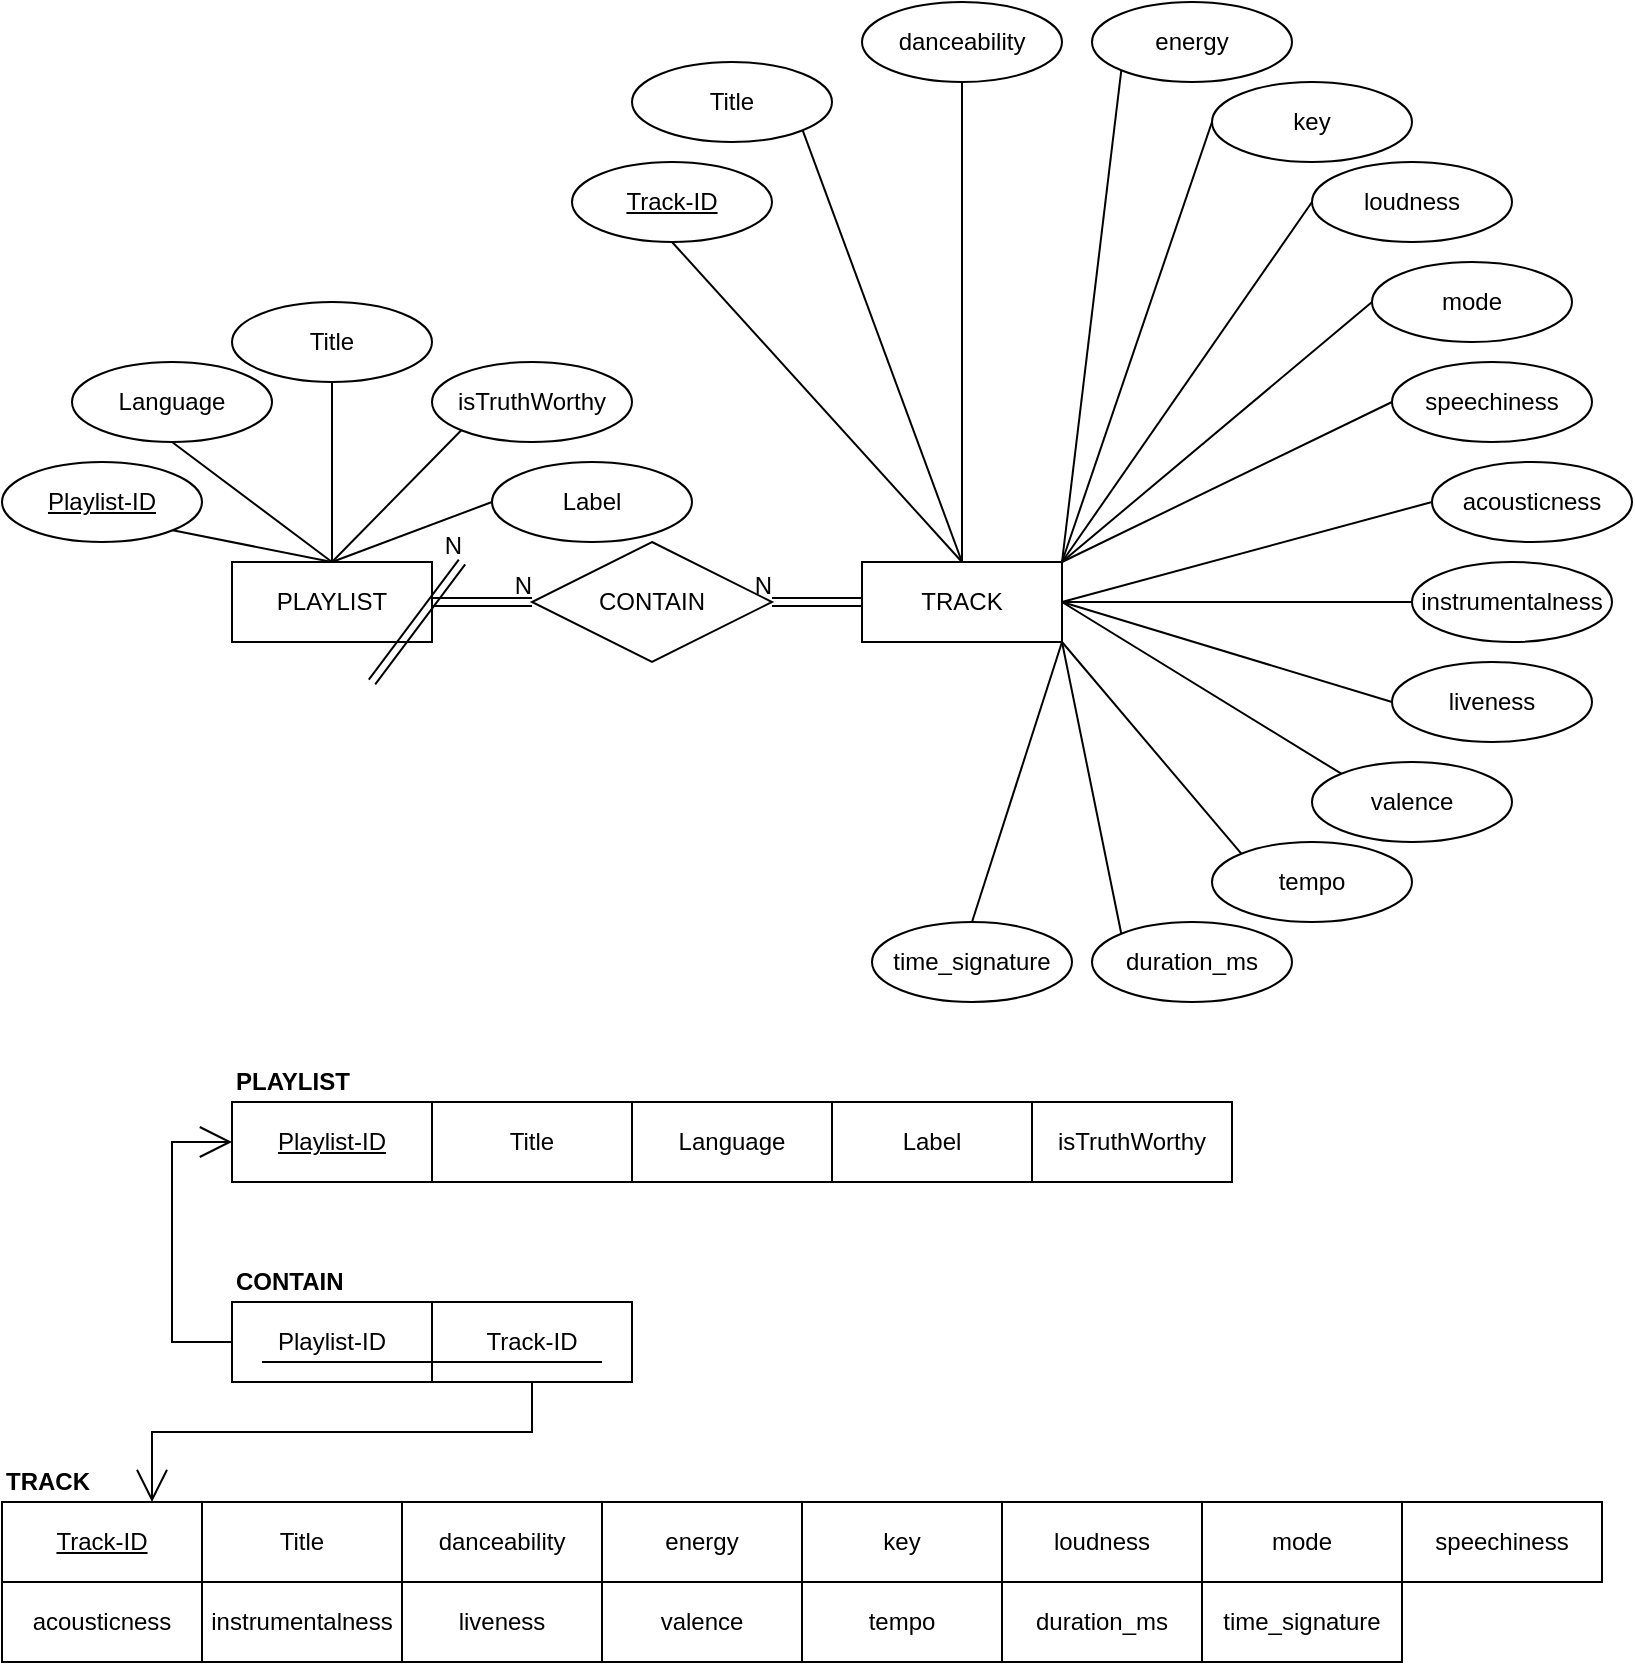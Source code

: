 <mxfile version="15.3.4" type="github" pages="2">
  <diagram id="R2lEEEUBdFMjLlhIrx00" name="TrainData">
    <mxGraphModel dx="2881" dy="1123" grid="1" gridSize="10" guides="1" tooltips="1" connect="1" arrows="1" fold="1" page="1" pageScale="1" pageWidth="850" pageHeight="1100" math="0" shadow="0" extFonts="Permanent Marker^https://fonts.googleapis.com/css?family=Permanent+Marker">
      <root>
        <mxCell id="0" />
        <mxCell id="1" parent="0" />
        <mxCell id="O8R1GnMpbd19PZaHdF5z-1" value="TRACK" style="whiteSpace=wrap;html=1;align=center;hachureGap=4;pointerEvents=0;" parent="1" vertex="1">
          <mxGeometry x="-395" y="320" width="100" height="40" as="geometry" />
        </mxCell>
        <mxCell id="O8R1GnMpbd19PZaHdF5z-2" value="Track-ID" style="ellipse;whiteSpace=wrap;html=1;align=center;fontStyle=4;hachureGap=4;pointerEvents=0;" parent="1" vertex="1">
          <mxGeometry x="-540" y="120" width="100" height="40" as="geometry" />
        </mxCell>
        <mxCell id="O8R1GnMpbd19PZaHdF5z-3" value="Title" style="ellipse;whiteSpace=wrap;html=1;align=center;hachureGap=4;pointerEvents=0;" parent="1" vertex="1">
          <mxGeometry x="-510" y="70" width="100" height="40" as="geometry" />
        </mxCell>
        <mxCell id="O8R1GnMpbd19PZaHdF5z-6" value="danceability" style="ellipse;whiteSpace=wrap;html=1;align=center;hachureGap=4;pointerEvents=0;" parent="1" vertex="1">
          <mxGeometry x="-395" y="40" width="100" height="40" as="geometry" />
        </mxCell>
        <mxCell id="O8R1GnMpbd19PZaHdF5z-7" value="energy" style="ellipse;whiteSpace=wrap;html=1;align=center;hachureGap=4;pointerEvents=0;" parent="1" vertex="1">
          <mxGeometry x="-280" y="40" width="100" height="40" as="geometry" />
        </mxCell>
        <mxCell id="O8R1GnMpbd19PZaHdF5z-8" value="key" style="ellipse;whiteSpace=wrap;html=1;align=center;hachureGap=4;pointerEvents=0;" parent="1" vertex="1">
          <mxGeometry x="-220" y="80" width="100" height="40" as="geometry" />
        </mxCell>
        <mxCell id="O8R1GnMpbd19PZaHdF5z-9" value="loudness" style="ellipse;whiteSpace=wrap;html=1;align=center;hachureGap=4;pointerEvents=0;" parent="1" vertex="1">
          <mxGeometry x="-170" y="120" width="100" height="40" as="geometry" />
        </mxCell>
        <mxCell id="O8R1GnMpbd19PZaHdF5z-10" value="mode" style="ellipse;whiteSpace=wrap;html=1;align=center;hachureGap=4;pointerEvents=0;" parent="1" vertex="1">
          <mxGeometry x="-140" y="170" width="100" height="40" as="geometry" />
        </mxCell>
        <mxCell id="O8R1GnMpbd19PZaHdF5z-11" value="speechiness" style="ellipse;whiteSpace=wrap;html=1;align=center;hachureGap=4;pointerEvents=0;" parent="1" vertex="1">
          <mxGeometry x="-130" y="220" width="100" height="40" as="geometry" />
        </mxCell>
        <mxCell id="O8R1GnMpbd19PZaHdF5z-12" value="acousticness" style="ellipse;whiteSpace=wrap;html=1;align=center;hachureGap=4;pointerEvents=0;" parent="1" vertex="1">
          <mxGeometry x="-110" y="270" width="100" height="40" as="geometry" />
        </mxCell>
        <mxCell id="O8R1GnMpbd19PZaHdF5z-13" value="instrumentalness" style="ellipse;whiteSpace=wrap;html=1;align=center;hachureGap=4;pointerEvents=0;" parent="1" vertex="1">
          <mxGeometry x="-120" y="320" width="100" height="40" as="geometry" />
        </mxCell>
        <mxCell id="O8R1GnMpbd19PZaHdF5z-14" value="liveness" style="ellipse;whiteSpace=wrap;html=1;align=center;hachureGap=4;pointerEvents=0;" parent="1" vertex="1">
          <mxGeometry x="-130" y="370" width="100" height="40" as="geometry" />
        </mxCell>
        <mxCell id="O8R1GnMpbd19PZaHdF5z-15" value="valence" style="ellipse;whiteSpace=wrap;html=1;align=center;hachureGap=4;pointerEvents=0;" parent="1" vertex="1">
          <mxGeometry x="-170" y="420" width="100" height="40" as="geometry" />
        </mxCell>
        <mxCell id="O8R1GnMpbd19PZaHdF5z-16" value="tempo" style="ellipse;whiteSpace=wrap;html=1;align=center;hachureGap=4;pointerEvents=0;" parent="1" vertex="1">
          <mxGeometry x="-220" y="460" width="100" height="40" as="geometry" />
        </mxCell>
        <mxCell id="O8R1GnMpbd19PZaHdF5z-17" value="duration_ms" style="ellipse;whiteSpace=wrap;html=1;align=center;hachureGap=4;pointerEvents=0;" parent="1" vertex="1">
          <mxGeometry x="-280" y="500" width="100" height="40" as="geometry" />
        </mxCell>
        <mxCell id="O8R1GnMpbd19PZaHdF5z-18" value="time_signature" style="ellipse;whiteSpace=wrap;html=1;align=center;hachureGap=4;pointerEvents=0;" parent="1" vertex="1">
          <mxGeometry x="-390" y="500" width="100" height="40" as="geometry" />
        </mxCell>
        <mxCell id="O8R1GnMpbd19PZaHdF5z-19" value="PLAYLIST" style="whiteSpace=wrap;html=1;align=center;hachureGap=4;pointerEvents=0;" parent="1" vertex="1">
          <mxGeometry x="-710" y="320" width="100" height="40" as="geometry" />
        </mxCell>
        <mxCell id="O8R1GnMpbd19PZaHdF5z-20" value="Playlist-ID" style="ellipse;whiteSpace=wrap;html=1;align=center;fontStyle=4;hachureGap=4;pointerEvents=0;" parent="1" vertex="1">
          <mxGeometry x="-825" y="270" width="100" height="40" as="geometry" />
        </mxCell>
        <mxCell id="O8R1GnMpbd19PZaHdF5z-21" value="CONTAIN" style="shape=rhombus;perimeter=rhombusPerimeter;whiteSpace=wrap;html=1;align=center;hachureGap=4;pointerEvents=0;" parent="1" vertex="1">
          <mxGeometry x="-560" y="310" width="120" height="60" as="geometry" />
        </mxCell>
        <mxCell id="O8R1GnMpbd19PZaHdF5z-22" value="" style="shape=link;html=1;rounded=0;endArrow=open;startSize=14;endSize=14;sourcePerimeterSpacing=8;targetPerimeterSpacing=8;exitX=1;exitY=0.5;exitDx=0;exitDy=0;entryX=0;entryY=0.5;entryDx=0;entryDy=0;" parent="1" source="O8R1GnMpbd19PZaHdF5z-19" target="O8R1GnMpbd19PZaHdF5z-21" edge="1">
          <mxGeometry relative="1" as="geometry">
            <mxPoint x="-605" y="380" as="sourcePoint" />
            <mxPoint x="-445" y="380" as="targetPoint" />
          </mxGeometry>
        </mxCell>
        <mxCell id="O8R1GnMpbd19PZaHdF5z-23" value="N" style="resizable=0;html=1;align=right;verticalAlign=bottom;" parent="O8R1GnMpbd19PZaHdF5z-22" connectable="0" vertex="1">
          <mxGeometry x="1" relative="1" as="geometry" />
        </mxCell>
        <mxCell id="O8R1GnMpbd19PZaHdF5z-24" value="" style="shape=link;html=1;rounded=0;endArrow=open;startSize=14;endSize=14;sourcePerimeterSpacing=8;targetPerimeterSpacing=8;exitX=0;exitY=0.5;exitDx=0;exitDy=0;entryX=1;entryY=0.5;entryDx=0;entryDy=0;" parent="1" source="O8R1GnMpbd19PZaHdF5z-1" target="O8R1GnMpbd19PZaHdF5z-21" edge="1">
          <mxGeometry relative="1" as="geometry">
            <mxPoint x="-755" y="320" as="sourcePoint" />
            <mxPoint x="-675" y="320" as="targetPoint" />
          </mxGeometry>
        </mxCell>
        <mxCell id="O8R1GnMpbd19PZaHdF5z-25" value="N" style="resizable=0;html=1;align=right;verticalAlign=bottom;" parent="O8R1GnMpbd19PZaHdF5z-24" connectable="0" vertex="1">
          <mxGeometry x="1" relative="1" as="geometry" />
        </mxCell>
        <mxCell id="O8R1GnMpbd19PZaHdF5z-30" value="" style="shape=link;html=1;rounded=0;endArrow=open;startSize=14;endSize=14;sourcePerimeterSpacing=8;targetPerimeterSpacing=8;exitX=1;exitY=0.5;exitDx=0;exitDy=0;entryX=0;entryY=0.5;entryDx=0;entryDy=0;" parent="1" target="O8R1GnMpbd19PZaHdF5z-29" edge="1">
          <mxGeometry relative="1" as="geometry">
            <mxPoint x="-640" y="380" as="sourcePoint" />
            <mxPoint x="-595" y="320" as="targetPoint" />
          </mxGeometry>
        </mxCell>
        <mxCell id="O8R1GnMpbd19PZaHdF5z-31" value="N" style="resizable=0;html=1;align=right;verticalAlign=bottom;" parent="O8R1GnMpbd19PZaHdF5z-30" connectable="0" vertex="1">
          <mxGeometry x="1" relative="1" as="geometry" />
        </mxCell>
        <mxCell id="2c1TFM7JJi7qjrIvkmbM-1" value="" style="endArrow=none;html=1;rounded=0;startSize=14;endSize=14;sourcePerimeterSpacing=8;targetPerimeterSpacing=8;exitX=0.5;exitY=1;exitDx=0;exitDy=0;entryX=0.5;entryY=0;entryDx=0;entryDy=0;" edge="1" parent="1" source="O8R1GnMpbd19PZaHdF5z-2" target="O8R1GnMpbd19PZaHdF5z-1">
          <mxGeometry relative="1" as="geometry">
            <mxPoint x="-615" y="250" as="sourcePoint" />
            <mxPoint x="-455" y="250" as="targetPoint" />
          </mxGeometry>
        </mxCell>
        <mxCell id="2c1TFM7JJi7qjrIvkmbM-2" value="" style="endArrow=none;html=1;rounded=0;startSize=14;endSize=14;sourcePerimeterSpacing=8;targetPerimeterSpacing=8;exitX=1;exitY=1;exitDx=0;exitDy=0;entryX=0.5;entryY=0;entryDx=0;entryDy=0;" edge="1" parent="1" source="O8R1GnMpbd19PZaHdF5z-3" target="O8R1GnMpbd19PZaHdF5z-1">
          <mxGeometry relative="1" as="geometry">
            <mxPoint x="-505" y="160" as="sourcePoint" />
            <mxPoint x="-425" y="300" as="targetPoint" />
          </mxGeometry>
        </mxCell>
        <mxCell id="2c1TFM7JJi7qjrIvkmbM-4" value="" style="endArrow=none;html=1;rounded=0;startSize=14;endSize=14;sourcePerimeterSpacing=8;targetPerimeterSpacing=8;exitX=0.5;exitY=1;exitDx=0;exitDy=0;entryX=0.5;entryY=0;entryDx=0;entryDy=0;" edge="1" parent="1" source="O8R1GnMpbd19PZaHdF5z-6" target="O8R1GnMpbd19PZaHdF5z-1">
          <mxGeometry relative="1" as="geometry">
            <mxPoint x="-405" y="70" as="sourcePoint" />
            <mxPoint x="-425" y="300" as="targetPoint" />
          </mxGeometry>
        </mxCell>
        <mxCell id="2c1TFM7JJi7qjrIvkmbM-5" value="" style="endArrow=none;html=1;rounded=0;startSize=14;endSize=14;sourcePerimeterSpacing=8;targetPerimeterSpacing=8;exitX=0;exitY=1;exitDx=0;exitDy=0;entryX=1;entryY=0;entryDx=0;entryDy=0;" edge="1" parent="1" source="O8R1GnMpbd19PZaHdF5z-7" target="O8R1GnMpbd19PZaHdF5z-1">
          <mxGeometry relative="1" as="geometry">
            <mxPoint x="-315" y="50" as="sourcePoint" />
            <mxPoint x="-425" y="300" as="targetPoint" />
          </mxGeometry>
        </mxCell>
        <mxCell id="2c1TFM7JJi7qjrIvkmbM-6" value="" style="endArrow=none;html=1;rounded=0;startSize=14;endSize=14;sourcePerimeterSpacing=8;targetPerimeterSpacing=8;exitX=0;exitY=0.5;exitDx=0;exitDy=0;entryX=1;entryY=0;entryDx=0;entryDy=0;" edge="1" parent="1" source="O8R1GnMpbd19PZaHdF5z-8" target="O8R1GnMpbd19PZaHdF5z-1">
          <mxGeometry relative="1" as="geometry">
            <mxPoint x="-280.355" y="74.142" as="sourcePoint" />
            <mxPoint x="-375" y="300" as="targetPoint" />
          </mxGeometry>
        </mxCell>
        <mxCell id="2c1TFM7JJi7qjrIvkmbM-7" value="" style="endArrow=none;html=1;rounded=0;startSize=14;endSize=14;sourcePerimeterSpacing=8;targetPerimeterSpacing=8;exitX=0;exitY=0.5;exitDx=0;exitDy=0;entryX=1;entryY=0;entryDx=0;entryDy=0;" edge="1" parent="1" source="O8R1GnMpbd19PZaHdF5z-9" target="O8R1GnMpbd19PZaHdF5z-1">
          <mxGeometry relative="1" as="geometry">
            <mxPoint x="-235" y="100" as="sourcePoint" />
            <mxPoint x="-375" y="300" as="targetPoint" />
          </mxGeometry>
        </mxCell>
        <mxCell id="2c1TFM7JJi7qjrIvkmbM-8" value="" style="endArrow=none;html=1;rounded=0;startSize=14;endSize=14;sourcePerimeterSpacing=8;targetPerimeterSpacing=8;exitX=0;exitY=0.5;exitDx=0;exitDy=0;entryX=1;entryY=0;entryDx=0;entryDy=0;" edge="1" parent="1" source="O8R1GnMpbd19PZaHdF5z-10" target="O8R1GnMpbd19PZaHdF5z-1">
          <mxGeometry relative="1" as="geometry">
            <mxPoint x="-185" y="140" as="sourcePoint" />
            <mxPoint x="-375" y="300" as="targetPoint" />
          </mxGeometry>
        </mxCell>
        <mxCell id="2c1TFM7JJi7qjrIvkmbM-9" value="" style="endArrow=none;html=1;rounded=0;startSize=14;endSize=14;sourcePerimeterSpacing=8;targetPerimeterSpacing=8;exitX=0;exitY=0.5;exitDx=0;exitDy=0;entryX=1;entryY=0;entryDx=0;entryDy=0;" edge="1" parent="1" source="O8R1GnMpbd19PZaHdF5z-11" target="O8R1GnMpbd19PZaHdF5z-1">
          <mxGeometry relative="1" as="geometry">
            <mxPoint x="-145.0" y="190" as="sourcePoint" />
            <mxPoint x="-375" y="300" as="targetPoint" />
          </mxGeometry>
        </mxCell>
        <mxCell id="2c1TFM7JJi7qjrIvkmbM-10" value="" style="endArrow=none;html=1;rounded=0;startSize=14;endSize=14;sourcePerimeterSpacing=8;targetPerimeterSpacing=8;exitX=0;exitY=0.5;exitDx=0;exitDy=0;entryX=1;entryY=0.5;entryDx=0;entryDy=0;" edge="1" parent="1" source="O8R1GnMpbd19PZaHdF5z-12" target="O8R1GnMpbd19PZaHdF5z-1">
          <mxGeometry relative="1" as="geometry">
            <mxPoint x="-135.0" y="240" as="sourcePoint" />
            <mxPoint x="-375" y="300" as="targetPoint" />
          </mxGeometry>
        </mxCell>
        <mxCell id="2c1TFM7JJi7qjrIvkmbM-11" value="" style="endArrow=none;html=1;rounded=0;startSize=14;endSize=14;sourcePerimeterSpacing=8;targetPerimeterSpacing=8;exitX=0;exitY=0.5;exitDx=0;exitDy=0;entryX=1;entryY=0.5;entryDx=0;entryDy=0;" edge="1" parent="1" source="O8R1GnMpbd19PZaHdF5z-13" target="O8R1GnMpbd19PZaHdF5z-1">
          <mxGeometry relative="1" as="geometry">
            <mxPoint x="-115.0" y="290" as="sourcePoint" />
            <mxPoint x="-375" y="320" as="targetPoint" />
          </mxGeometry>
        </mxCell>
        <mxCell id="2c1TFM7JJi7qjrIvkmbM-12" value="" style="endArrow=none;html=1;rounded=0;startSize=14;endSize=14;sourcePerimeterSpacing=8;targetPerimeterSpacing=8;exitX=0;exitY=0.5;exitDx=0;exitDy=0;entryX=1;entryY=0.5;entryDx=0;entryDy=0;" edge="1" parent="1" source="O8R1GnMpbd19PZaHdF5z-14" target="O8R1GnMpbd19PZaHdF5z-1">
          <mxGeometry relative="1" as="geometry">
            <mxPoint x="-125.0" y="340" as="sourcePoint" />
            <mxPoint x="-375" y="320" as="targetPoint" />
          </mxGeometry>
        </mxCell>
        <mxCell id="2c1TFM7JJi7qjrIvkmbM-13" value="" style="endArrow=none;html=1;rounded=0;startSize=14;endSize=14;sourcePerimeterSpacing=8;targetPerimeterSpacing=8;exitX=0;exitY=0;exitDx=0;exitDy=0;entryX=1;entryY=0.5;entryDx=0;entryDy=0;" edge="1" parent="1" source="O8R1GnMpbd19PZaHdF5z-15" target="O8R1GnMpbd19PZaHdF5z-1">
          <mxGeometry relative="1" as="geometry">
            <mxPoint x="-135.0" y="390" as="sourcePoint" />
            <mxPoint x="-375" y="320" as="targetPoint" />
          </mxGeometry>
        </mxCell>
        <mxCell id="2c1TFM7JJi7qjrIvkmbM-14" value="" style="endArrow=none;html=1;rounded=0;startSize=14;endSize=14;sourcePerimeterSpacing=8;targetPerimeterSpacing=8;exitX=0;exitY=0;exitDx=0;exitDy=0;entryX=1;entryY=1;entryDx=0;entryDy=0;" edge="1" parent="1" source="O8R1GnMpbd19PZaHdF5z-16" target="O8R1GnMpbd19PZaHdF5z-1">
          <mxGeometry relative="1" as="geometry">
            <mxPoint x="-160.355" y="425.858" as="sourcePoint" />
            <mxPoint x="-375" y="320" as="targetPoint" />
          </mxGeometry>
        </mxCell>
        <mxCell id="2c1TFM7JJi7qjrIvkmbM-15" value="" style="endArrow=none;html=1;rounded=0;startSize=14;endSize=14;sourcePerimeterSpacing=8;targetPerimeterSpacing=8;exitX=0;exitY=0;exitDx=0;exitDy=0;entryX=1;entryY=1;entryDx=0;entryDy=0;" edge="1" parent="1" source="O8R1GnMpbd19PZaHdF5z-17" target="O8R1GnMpbd19PZaHdF5z-1">
          <mxGeometry relative="1" as="geometry">
            <mxPoint x="-210.355" y="465.858" as="sourcePoint" />
            <mxPoint x="-375" y="340" as="targetPoint" />
          </mxGeometry>
        </mxCell>
        <mxCell id="2c1TFM7JJi7qjrIvkmbM-16" value="" style="endArrow=none;html=1;rounded=0;startSize=14;endSize=14;sourcePerimeterSpacing=8;targetPerimeterSpacing=8;exitX=0.5;exitY=0;exitDx=0;exitDy=0;entryX=1;entryY=1;entryDx=0;entryDy=0;" edge="1" parent="1" source="O8R1GnMpbd19PZaHdF5z-18" target="O8R1GnMpbd19PZaHdF5z-1">
          <mxGeometry relative="1" as="geometry">
            <mxPoint x="-270.355" y="505.858" as="sourcePoint" />
            <mxPoint x="-375" y="340" as="targetPoint" />
          </mxGeometry>
        </mxCell>
        <mxCell id="2c1TFM7JJi7qjrIvkmbM-18" value="" style="endArrow=none;html=1;rounded=0;startSize=14;endSize=14;sourcePerimeterSpacing=8;targetPerimeterSpacing=8;exitX=0.5;exitY=0;exitDx=0;exitDy=0;entryX=1;entryY=1;entryDx=0;entryDy=0;" edge="1" parent="1" source="O8R1GnMpbd19PZaHdF5z-19" target="O8R1GnMpbd19PZaHdF5z-20">
          <mxGeometry relative="1" as="geometry">
            <mxPoint x="-700" y="540" as="sourcePoint" />
            <mxPoint x="-734.746" y="504.183" as="targetPoint" />
          </mxGeometry>
        </mxCell>
        <mxCell id="2c1TFM7JJi7qjrIvkmbM-19" value="Language" style="ellipse;whiteSpace=wrap;html=1;align=center;hachureGap=4;pointerEvents=0;" vertex="1" parent="1">
          <mxGeometry x="-790" y="220" width="100" height="40" as="geometry" />
        </mxCell>
        <mxCell id="2c1TFM7JJi7qjrIvkmbM-20" value="isTruthWorthy" style="ellipse;whiteSpace=wrap;html=1;align=center;hachureGap=4;pointerEvents=0;" vertex="1" parent="1">
          <mxGeometry x="-610" y="220" width="100" height="40" as="geometry" />
        </mxCell>
        <mxCell id="2c1TFM7JJi7qjrIvkmbM-21" value="" style="endArrow=none;html=1;rounded=0;startSize=14;endSize=14;sourcePerimeterSpacing=8;targetPerimeterSpacing=8;exitX=0.5;exitY=0;exitDx=0;exitDy=0;entryX=0.5;entryY=1;entryDx=0;entryDy=0;" edge="1" parent="1" source="O8R1GnMpbd19PZaHdF5z-19" target="2c1TFM7JJi7qjrIvkmbM-19">
          <mxGeometry relative="1" as="geometry">
            <mxPoint x="-650" y="330" as="sourcePoint" />
            <mxPoint x="-704.645" y="304.142" as="targetPoint" />
          </mxGeometry>
        </mxCell>
        <mxCell id="2c1TFM7JJi7qjrIvkmbM-22" value="" style="endArrow=none;html=1;rounded=0;startSize=14;endSize=14;sourcePerimeterSpacing=8;targetPerimeterSpacing=8;exitX=0.5;exitY=0;exitDx=0;exitDy=0;entryX=0;entryY=1;entryDx=0;entryDy=0;" edge="1" parent="1" source="O8R1GnMpbd19PZaHdF5z-19" target="2c1TFM7JJi7qjrIvkmbM-20">
          <mxGeometry relative="1" as="geometry">
            <mxPoint x="-650" y="330" as="sourcePoint" />
            <mxPoint x="-650" y="280" as="targetPoint" />
          </mxGeometry>
        </mxCell>
        <mxCell id="2c1TFM7JJi7qjrIvkmbM-23" value="&lt;span&gt;&lt;u&gt;Playlist-ID&lt;/u&gt;&lt;/span&gt;" style="whiteSpace=wrap;html=1;align=center;hachureGap=4;pointerEvents=0;" vertex="1" parent="1">
          <mxGeometry x="-710" y="590" width="100" height="40" as="geometry" />
        </mxCell>
        <mxCell id="2c1TFM7JJi7qjrIvkmbM-25" value="Language" style="whiteSpace=wrap;html=1;align=center;hachureGap=4;pointerEvents=0;" vertex="1" parent="1">
          <mxGeometry x="-510" y="590" width="100" height="40" as="geometry" />
        </mxCell>
        <mxCell id="2c1TFM7JJi7qjrIvkmbM-26" value="isTruthWorthy" style="whiteSpace=wrap;html=1;align=center;hachureGap=4;pointerEvents=0;" vertex="1" parent="1">
          <mxGeometry x="-310" y="590" width="100" height="40" as="geometry" />
        </mxCell>
        <mxCell id="2c1TFM7JJi7qjrIvkmbM-27" value="&lt;b&gt;PLAYLIST&lt;/b&gt;" style="text;html=1;strokeColor=none;fillColor=none;align=left;verticalAlign=middle;whiteSpace=wrap;rounded=0;hachureGap=4;pointerEvents=0;" vertex="1" parent="1">
          <mxGeometry x="-710" y="570" width="40" height="20" as="geometry" />
        </mxCell>
        <mxCell id="2c1TFM7JJi7qjrIvkmbM-32" value="&lt;span&gt;&lt;u&gt;Track-ID&lt;/u&gt;&lt;/span&gt;" style="whiteSpace=wrap;html=1;align=center;hachureGap=4;pointerEvents=0;" vertex="1" parent="1">
          <mxGeometry x="-825" y="790" width="100" height="40" as="geometry" />
        </mxCell>
        <mxCell id="2c1TFM7JJi7qjrIvkmbM-33" value="&lt;b&gt;TRACK&lt;/b&gt;" style="text;html=1;strokeColor=none;fillColor=none;align=left;verticalAlign=middle;whiteSpace=wrap;rounded=0;hachureGap=4;pointerEvents=0;" vertex="1" parent="1">
          <mxGeometry x="-825" y="770" width="40" height="20" as="geometry" />
        </mxCell>
        <mxCell id="2c1TFM7JJi7qjrIvkmbM-34" value="Title" style="whiteSpace=wrap;html=1;align=center;hachureGap=4;pointerEvents=0;" vertex="1" parent="1">
          <mxGeometry x="-725" y="790" width="100" height="40" as="geometry" />
        </mxCell>
        <mxCell id="2c1TFM7JJi7qjrIvkmbM-36" value="danceability" style="whiteSpace=wrap;html=1;align=center;hachureGap=4;pointerEvents=0;" vertex="1" parent="1">
          <mxGeometry x="-625" y="790" width="100" height="40" as="geometry" />
        </mxCell>
        <mxCell id="2c1TFM7JJi7qjrIvkmbM-37" value="energy" style="whiteSpace=wrap;html=1;align=center;hachureGap=4;pointerEvents=0;" vertex="1" parent="1">
          <mxGeometry x="-525" y="790" width="100" height="40" as="geometry" />
        </mxCell>
        <mxCell id="2c1TFM7JJi7qjrIvkmbM-38" value="key" style="whiteSpace=wrap;html=1;align=center;hachureGap=4;pointerEvents=0;" vertex="1" parent="1">
          <mxGeometry x="-425" y="790" width="100" height="40" as="geometry" />
        </mxCell>
        <mxCell id="2c1TFM7JJi7qjrIvkmbM-39" value="loudness" style="whiteSpace=wrap;html=1;align=center;hachureGap=4;pointerEvents=0;" vertex="1" parent="1">
          <mxGeometry x="-325" y="790" width="100" height="40" as="geometry" />
        </mxCell>
        <mxCell id="2c1TFM7JJi7qjrIvkmbM-40" value="mode" style="whiteSpace=wrap;html=1;align=center;hachureGap=4;pointerEvents=0;" vertex="1" parent="1">
          <mxGeometry x="-225" y="790" width="100" height="40" as="geometry" />
        </mxCell>
        <mxCell id="2c1TFM7JJi7qjrIvkmbM-41" value="speechiness" style="whiteSpace=wrap;html=1;align=center;hachureGap=4;pointerEvents=0;" vertex="1" parent="1">
          <mxGeometry x="-125" y="790" width="100" height="40" as="geometry" />
        </mxCell>
        <mxCell id="2c1TFM7JJi7qjrIvkmbM-42" value="acousticness" style="whiteSpace=wrap;html=1;align=center;hachureGap=4;pointerEvents=0;" vertex="1" parent="1">
          <mxGeometry x="-825" y="830" width="100" height="40" as="geometry" />
        </mxCell>
        <mxCell id="2c1TFM7JJi7qjrIvkmbM-43" value="instrumentalness" style="whiteSpace=wrap;html=1;align=center;hachureGap=4;pointerEvents=0;" vertex="1" parent="1">
          <mxGeometry x="-725" y="830" width="100" height="40" as="geometry" />
        </mxCell>
        <mxCell id="2c1TFM7JJi7qjrIvkmbM-44" value="liveness" style="whiteSpace=wrap;html=1;align=center;hachureGap=4;pointerEvents=0;" vertex="1" parent="1">
          <mxGeometry x="-625" y="830" width="100" height="40" as="geometry" />
        </mxCell>
        <mxCell id="2c1TFM7JJi7qjrIvkmbM-45" value="valence" style="whiteSpace=wrap;html=1;align=center;hachureGap=4;pointerEvents=0;" vertex="1" parent="1">
          <mxGeometry x="-525" y="830" width="100" height="40" as="geometry" />
        </mxCell>
        <mxCell id="2c1TFM7JJi7qjrIvkmbM-46" value="tempo" style="whiteSpace=wrap;html=1;align=center;hachureGap=4;pointerEvents=0;" vertex="1" parent="1">
          <mxGeometry x="-425" y="830" width="100" height="40" as="geometry" />
        </mxCell>
        <mxCell id="2c1TFM7JJi7qjrIvkmbM-47" value="duration_ms" style="whiteSpace=wrap;html=1;align=center;hachureGap=4;pointerEvents=0;" vertex="1" parent="1">
          <mxGeometry x="-325" y="830" width="100" height="40" as="geometry" />
        </mxCell>
        <mxCell id="2c1TFM7JJi7qjrIvkmbM-48" value="time_signature" style="whiteSpace=wrap;html=1;align=center;hachureGap=4;pointerEvents=0;" vertex="1" parent="1">
          <mxGeometry x="-225" y="830" width="100" height="40" as="geometry" />
        </mxCell>
        <mxCell id="2c1TFM7JJi7qjrIvkmbM-58" style="edgeStyle=orthogonalEdgeStyle;rounded=0;orthogonalLoop=1;jettySize=auto;html=1;exitX=0;exitY=0.5;exitDx=0;exitDy=0;entryX=0;entryY=0.5;entryDx=0;entryDy=0;endArrow=open;startSize=14;endSize=14;sourcePerimeterSpacing=8;targetPerimeterSpacing=8;" edge="1" parent="1" source="2c1TFM7JJi7qjrIvkmbM-49" target="2c1TFM7JJi7qjrIvkmbM-23">
          <mxGeometry relative="1" as="geometry">
            <Array as="points">
              <mxPoint x="-740" y="710" />
              <mxPoint x="-740" y="610" />
            </Array>
          </mxGeometry>
        </mxCell>
        <mxCell id="2c1TFM7JJi7qjrIvkmbM-49" value="Playlist-ID" style="whiteSpace=wrap;html=1;align=center;hachureGap=4;pointerEvents=0;" vertex="1" parent="1">
          <mxGeometry x="-710" y="690" width="100" height="40" as="geometry" />
        </mxCell>
        <mxCell id="2c1TFM7JJi7qjrIvkmbM-60" style="edgeStyle=orthogonalEdgeStyle;rounded=0;orthogonalLoop=1;jettySize=auto;html=1;exitX=0.5;exitY=1;exitDx=0;exitDy=0;entryX=0.75;entryY=0;entryDx=0;entryDy=0;endArrow=open;startSize=14;endSize=14;sourcePerimeterSpacing=8;targetPerimeterSpacing=8;" edge="1" parent="1" source="2c1TFM7JJi7qjrIvkmbM-50" target="2c1TFM7JJi7qjrIvkmbM-32">
          <mxGeometry relative="1" as="geometry" />
        </mxCell>
        <mxCell id="2c1TFM7JJi7qjrIvkmbM-50" value="&lt;span&gt;Track-ID&lt;/span&gt;" style="whiteSpace=wrap;html=1;align=center;hachureGap=4;pointerEvents=0;" vertex="1" parent="1">
          <mxGeometry x="-610" y="690" width="100" height="40" as="geometry" />
        </mxCell>
        <mxCell id="2c1TFM7JJi7qjrIvkmbM-51" value="&lt;b&gt;CONTAIN&lt;/b&gt;" style="text;html=1;strokeColor=none;fillColor=none;align=left;verticalAlign=middle;whiteSpace=wrap;rounded=0;hachureGap=4;pointerEvents=0;" vertex="1" parent="1">
          <mxGeometry x="-710" y="670" width="40" height="20" as="geometry" />
        </mxCell>
        <mxCell id="2c1TFM7JJi7qjrIvkmbM-55" value="" style="endArrow=none;html=1;rounded=0;startSize=14;endSize=14;sourcePerimeterSpacing=8;targetPerimeterSpacing=8;exitX=0.5;exitY=0;exitDx=0;exitDy=0;" edge="1" parent="1">
          <mxGeometry relative="1" as="geometry">
            <mxPoint x="-695" y="720" as="sourcePoint" />
            <mxPoint x="-525" y="720" as="targetPoint" />
          </mxGeometry>
        </mxCell>
        <mxCell id="2c1TFM7JJi7qjrIvkmbM-66" value="Title" style="ellipse;whiteSpace=wrap;html=1;align=center;hachureGap=4;pointerEvents=0;" vertex="1" parent="1">
          <mxGeometry x="-710" y="190" width="100" height="40" as="geometry" />
        </mxCell>
        <mxCell id="2c1TFM7JJi7qjrIvkmbM-67" value="" style="endArrow=none;html=1;rounded=0;startSize=14;endSize=14;sourcePerimeterSpacing=8;targetPerimeterSpacing=8;exitX=0.5;exitY=0;exitDx=0;exitDy=0;entryX=0.5;entryY=1;entryDx=0;entryDy=0;" edge="1" parent="1" source="O8R1GnMpbd19PZaHdF5z-19" target="2c1TFM7JJi7qjrIvkmbM-66">
          <mxGeometry relative="1" as="geometry">
            <mxPoint x="-650" y="330" as="sourcePoint" />
            <mxPoint x="-590" y="254" as="targetPoint" />
          </mxGeometry>
        </mxCell>
        <mxCell id="2c1TFM7JJi7qjrIvkmbM-69" value="Title" style="whiteSpace=wrap;html=1;align=center;hachureGap=4;pointerEvents=0;" vertex="1" parent="1">
          <mxGeometry x="-610" y="590" width="100" height="40" as="geometry" />
        </mxCell>
        <mxCell id="2c1TFM7JJi7qjrIvkmbM-70" value="Label" style="ellipse;whiteSpace=wrap;html=1;align=center;hachureGap=4;pointerEvents=0;" vertex="1" parent="1">
          <mxGeometry x="-580" y="270" width="100" height="40" as="geometry" />
        </mxCell>
        <mxCell id="2c1TFM7JJi7qjrIvkmbM-71" value="" style="endArrow=none;html=1;rounded=0;startSize=14;endSize=14;sourcePerimeterSpacing=8;targetPerimeterSpacing=8;exitX=0.5;exitY=0;exitDx=0;exitDy=0;entryX=0;entryY=0.5;entryDx=0;entryDy=0;" edge="1" parent="1" source="O8R1GnMpbd19PZaHdF5z-19" target="2c1TFM7JJi7qjrIvkmbM-70">
          <mxGeometry relative="1" as="geometry">
            <mxPoint x="-650" y="330" as="sourcePoint" />
            <mxPoint x="-585.355" y="264.142" as="targetPoint" />
          </mxGeometry>
        </mxCell>
        <mxCell id="2c1TFM7JJi7qjrIvkmbM-72" value="Label" style="whiteSpace=wrap;html=1;align=center;hachureGap=4;pointerEvents=0;" vertex="1" parent="1">
          <mxGeometry x="-410" y="590" width="100" height="40" as="geometry" />
        </mxCell>
      </root>
    </mxGraphModel>
  </diagram>
  <diagram id="Gu5FXBokpyoalCkJ2A-t" name="Page-2">
    <mxGraphModel dx="1422" dy="786" grid="1" gridSize="10" guides="1" tooltips="1" connect="1" arrows="1" fold="1" page="1" pageScale="1" pageWidth="850" pageHeight="1100" math="0" shadow="0">
      <root>
        <mxCell id="-XTMmaIxFPHZ5KXg3ZmZ-0" />
        <mxCell id="-XTMmaIxFPHZ5KXg3ZmZ-1" parent="-XTMmaIxFPHZ5KXg3ZmZ-0" />
      </root>
    </mxGraphModel>
  </diagram>
</mxfile>
